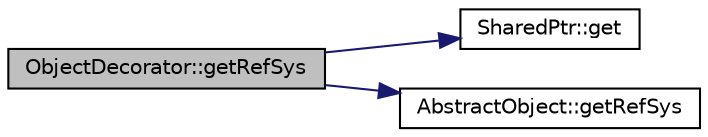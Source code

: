 digraph "ObjectDecorator::getRefSys"
{
  edge [fontname="Helvetica",fontsize="10",labelfontname="Helvetica",labelfontsize="10"];
  node [fontname="Helvetica",fontsize="10",shape=record];
  rankdir="LR";
  Node1 [label="ObjectDecorator::getRefSys",height=0.2,width=0.4,color="black", fillcolor="grey75", style="filled" fontcolor="black"];
  Node1 -> Node2 [color="midnightblue",fontsize="10",style="solid",fontname="Helvetica"];
  Node2 [label="SharedPtr::get",height=0.2,width=0.4,color="black", fillcolor="white", style="filled",URL="$classSharedPtr.html#ac747048e189c896c11f0b436d02fc5e1",tooltip="Gets the pointer hold."];
  Node1 -> Node3 [color="midnightblue",fontsize="10",style="solid",fontname="Helvetica"];
  Node3 [label="AbstractObject::getRefSys",height=0.2,width=0.4,color="black", fillcolor="white", style="filled",URL="$classAbstractObject.html#a699b7bbe9185ea1695941ebce185a577"];
}
